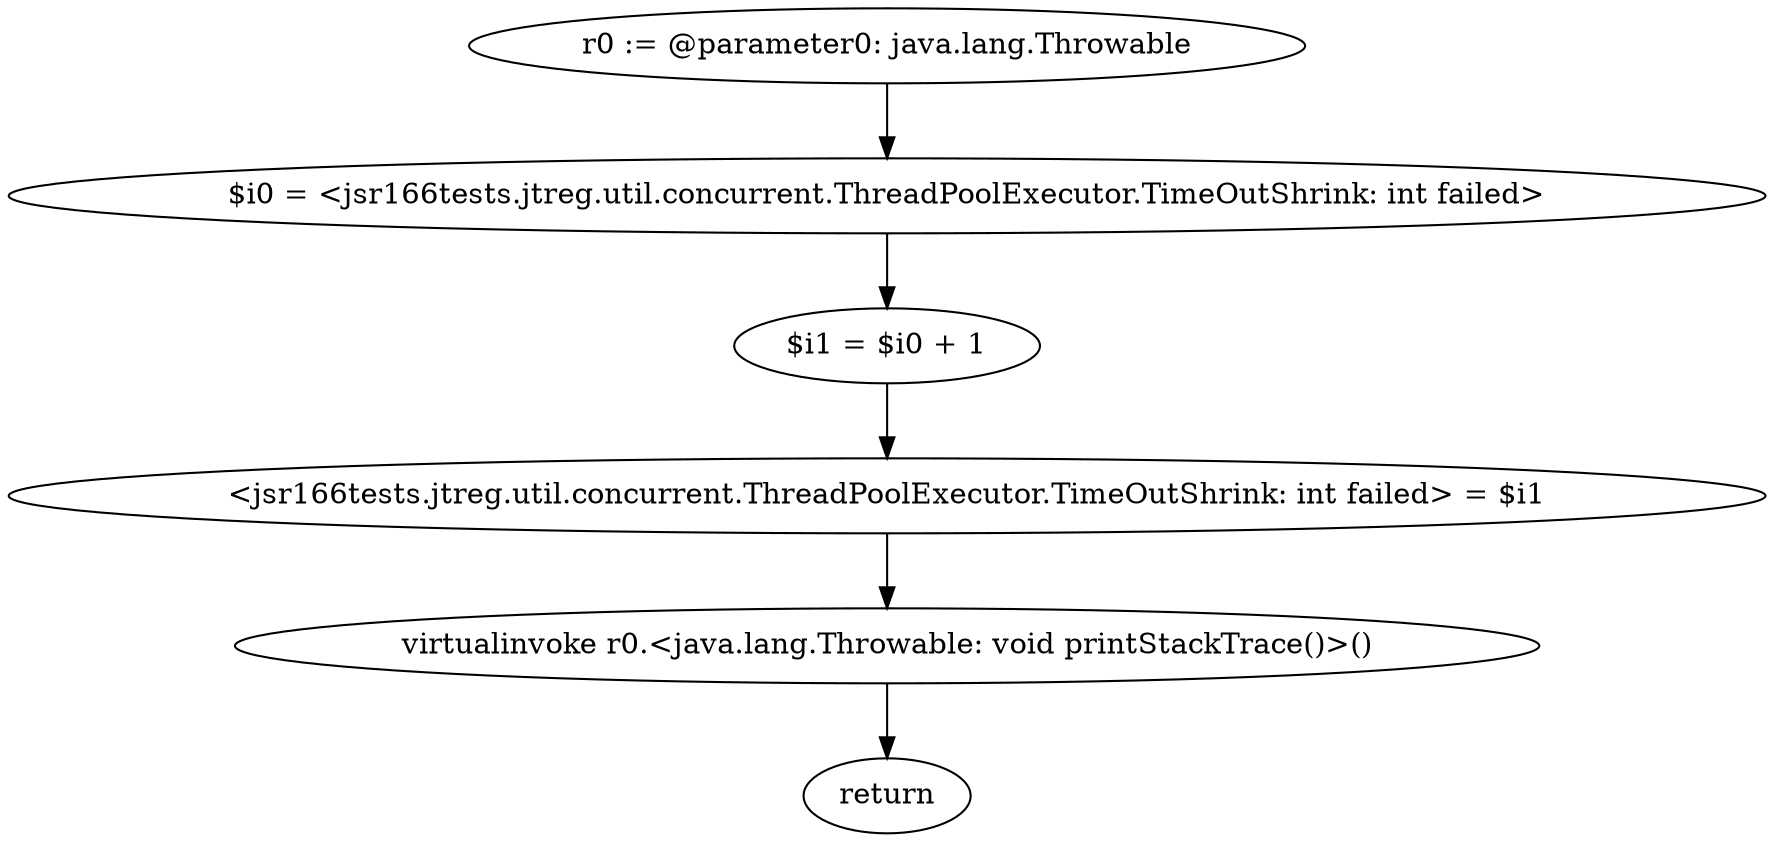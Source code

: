 digraph "unitGraph" {
    "r0 := @parameter0: java.lang.Throwable"
    "$i0 = <jsr166tests.jtreg.util.concurrent.ThreadPoolExecutor.TimeOutShrink: int failed>"
    "$i1 = $i0 + 1"
    "<jsr166tests.jtreg.util.concurrent.ThreadPoolExecutor.TimeOutShrink: int failed> = $i1"
    "virtualinvoke r0.<java.lang.Throwable: void printStackTrace()>()"
    "return"
    "r0 := @parameter0: java.lang.Throwable"->"$i0 = <jsr166tests.jtreg.util.concurrent.ThreadPoolExecutor.TimeOutShrink: int failed>";
    "$i0 = <jsr166tests.jtreg.util.concurrent.ThreadPoolExecutor.TimeOutShrink: int failed>"->"$i1 = $i0 + 1";
    "$i1 = $i0 + 1"->"<jsr166tests.jtreg.util.concurrent.ThreadPoolExecutor.TimeOutShrink: int failed> = $i1";
    "<jsr166tests.jtreg.util.concurrent.ThreadPoolExecutor.TimeOutShrink: int failed> = $i1"->"virtualinvoke r0.<java.lang.Throwable: void printStackTrace()>()";
    "virtualinvoke r0.<java.lang.Throwable: void printStackTrace()>()"->"return";
}
